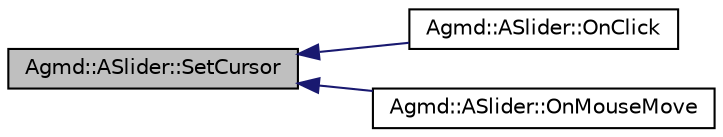 digraph "Agmd::ASlider::SetCursor"
{
  edge [fontname="Helvetica",fontsize="10",labelfontname="Helvetica",labelfontsize="10"];
  node [fontname="Helvetica",fontsize="10",shape=record];
  rankdir="LR";
  Node1 [label="Agmd::ASlider::SetCursor",height=0.2,width=0.4,color="black", fillcolor="grey75", style="filled" fontcolor="black"];
  Node1 -> Node2 [dir="back",color="midnightblue",fontsize="10",style="solid",fontname="Helvetica"];
  Node2 [label="Agmd::ASlider::OnClick",height=0.2,width=0.4,color="black", fillcolor="white", style="filled",URL="$class_agmd_1_1_a_slider.html#a8d0c6dc2f70371f135ba8d6e0bcb0b15"];
  Node1 -> Node3 [dir="back",color="midnightblue",fontsize="10",style="solid",fontname="Helvetica"];
  Node3 [label="Agmd::ASlider::OnMouseMove",height=0.2,width=0.4,color="black", fillcolor="white", style="filled",URL="$class_agmd_1_1_a_slider.html#a91f5793c64f2f2e6cf793249f086986f"];
}
